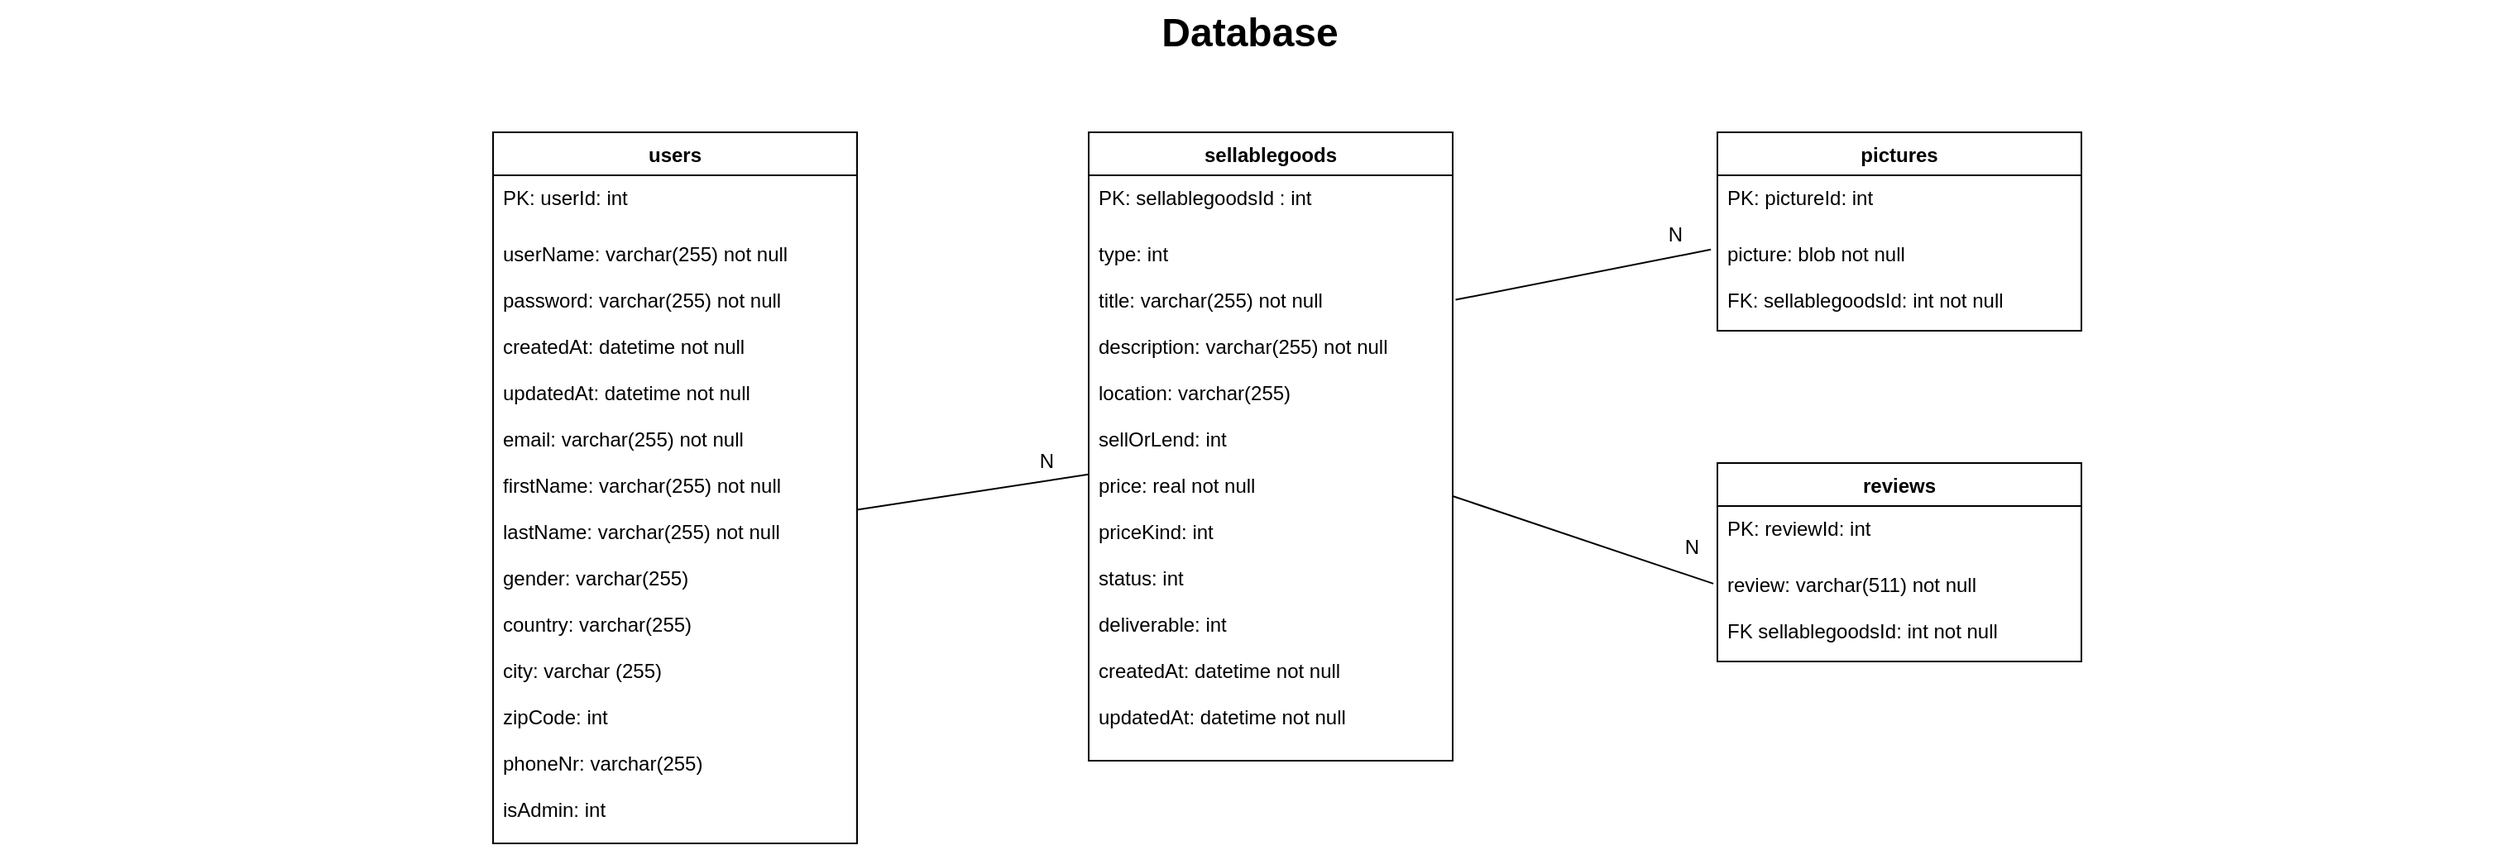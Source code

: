 <mxfile version="13.7.9" type="device"><diagram name="Page-1" id="929967ad-93f9-6ef4-fab6-5d389245f69c"><mxGraphModel dx="1258" dy="674" grid="1" gridSize="10" guides="1" tooltips="1" connect="1" arrows="1" fold="1" page="1" pageScale="1.5" pageWidth="1169" pageHeight="826" background="none" math="0" shadow="0"><root><mxCell id="0" style=";html=1;"/><mxCell id="1" style=";html=1;" parent="0"/><mxCell id="1672d66443f91eb5-23" value="Database" style="text;strokeColor=none;fillColor=none;html=1;fontSize=24;fontStyle=1;verticalAlign=middle;align=center;" parent="1" vertex="1"><mxGeometry x="122" y="160" width="1510" height="40" as="geometry"/></mxCell><mxCell id="buVIUgjPSkEEisubs7Mj-32" value="" style="endArrow=none;html=1;rounded=0;fontSize=12;entryX=-0.001;entryY=0.459;entryDx=0;entryDy=0;entryPerimeter=0;" parent="1" source="buVIUgjPSkEEisubs7Mj-3" target="buVIUgjPSkEEisubs7Mj-25" edge="1"><mxGeometry relative="1" as="geometry"><mxPoint x="580" y="420" as="sourcePoint"/><mxPoint x="740" y="420" as="targetPoint"/></mxGeometry></mxCell><mxCell id="buVIUgjPSkEEisubs7Mj-33" value="N" style="resizable=0;html=1;align=right;verticalAlign=bottom;" parent="buVIUgjPSkEEisubs7Mj-32" connectable="0" vertex="1"><mxGeometry x="1" relative="1" as="geometry"><mxPoint x="-20" y="0.66" as="offset"/></mxGeometry></mxCell><mxCell id="buVIUgjPSkEEisubs7Mj-23" value="sellablegoods" style="swimlane;fontStyle=1;childLayout=stackLayout;horizontal=1;startSize=26;fillColor=none;horizontalStack=0;resizeParent=1;resizeParentMax=0;resizeLast=0;collapsible=1;marginBottom=0;" parent="1" vertex="1"><mxGeometry x="780" y="240" width="220" height="380" as="geometry"><mxRectangle x="560" y="260" width="60" height="26" as="alternateBounds"/></mxGeometry></mxCell><mxCell id="buVIUgjPSkEEisubs7Mj-24" value="PK: sellablegoodsId : int" style="text;strokeColor=none;fillColor=none;align=left;verticalAlign=top;spacingLeft=4;spacingRight=4;overflow=hidden;rotatable=0;points=[[0,0.5],[1,0.5]];portConstraint=eastwest;" parent="buVIUgjPSkEEisubs7Mj-23" vertex="1"><mxGeometry y="26" width="220" height="34" as="geometry"/></mxCell><mxCell id="buVIUgjPSkEEisubs7Mj-25" value="type: int&#10;&#10;title: varchar(255) not null&#10;&#10;description: varchar(255) not null&#10;&#10;location: varchar(255)&#10;&#10;sellOrLend: int&#10;&#10;price: real not null&#10;&#10;priceKind: int&#10;&#10;status: int&#10;&#10;deliverable: int&#10;&#10;createdAt: datetime not null&#10;&#10;updatedAt: datetime not null&#10;" style="text;strokeColor=none;fillColor=none;align=left;verticalAlign=top;spacingLeft=4;spacingRight=4;overflow=hidden;rotatable=0;points=[[0,0.5],[1,0.5]];portConstraint=eastwest;spacingTop=0;fontSize=12;" parent="buVIUgjPSkEEisubs7Mj-23" vertex="1"><mxGeometry y="60" width="220" height="320" as="geometry"/></mxCell><mxCell id="buVIUgjPSkEEisubs7Mj-26" value="pictures" style="swimlane;fontStyle=1;childLayout=stackLayout;horizontal=1;startSize=26;fillColor=none;horizontalStack=0;resizeParent=1;resizeParentMax=0;resizeLast=0;collapsible=1;marginBottom=0;" parent="1" vertex="1"><mxGeometry x="1160" y="240" width="220" height="120" as="geometry"><mxRectangle x="560" y="260" width="60" height="26" as="alternateBounds"/></mxGeometry></mxCell><mxCell id="buVIUgjPSkEEisubs7Mj-27" value="PK: pictureId: int" style="text;strokeColor=none;fillColor=none;align=left;verticalAlign=top;spacingLeft=4;spacingRight=4;overflow=hidden;rotatable=0;points=[[0,0.5],[1,0.5]];portConstraint=eastwest;" parent="buVIUgjPSkEEisubs7Mj-26" vertex="1"><mxGeometry y="26" width="220" height="34" as="geometry"/></mxCell><mxCell id="buVIUgjPSkEEisubs7Mj-28" value="picture: blob not null&#10;&#10;FK: sellablegoodsId: int not null" style="text;strokeColor=none;fillColor=none;align=left;verticalAlign=top;spacingLeft=4;spacingRight=4;overflow=hidden;rotatable=0;points=[[0,0.5],[1,0.5]];portConstraint=eastwest;spacingTop=0;fontSize=12;" parent="buVIUgjPSkEEisubs7Mj-26" vertex="1"><mxGeometry y="60" width="220" height="60" as="geometry"/></mxCell><mxCell id="buVIUgjPSkEEisubs7Mj-36" value="" style="endArrow=none;html=1;rounded=0;fontSize=12;exitX=1.008;exitY=0.129;exitDx=0;exitDy=0;exitPerimeter=0;entryX=-0.018;entryY=0.182;entryDx=0;entryDy=0;entryPerimeter=0;" parent="1" source="buVIUgjPSkEEisubs7Mj-25" target="buVIUgjPSkEEisubs7Mj-28" edge="1"><mxGeometry relative="1" as="geometry"><mxPoint x="1040" y="410" as="sourcePoint"/><mxPoint x="1200" y="410" as="targetPoint"/></mxGeometry></mxCell><mxCell id="buVIUgjPSkEEisubs7Mj-37" value="N" style="resizable=0;html=1;align=right;verticalAlign=bottom;" parent="buVIUgjPSkEEisubs7Mj-36" connectable="0" vertex="1"><mxGeometry x="1" relative="1" as="geometry"><mxPoint x="-16.11" as="offset"/></mxGeometry></mxCell><mxCell id="buVIUgjPSkEEisubs7Mj-38" value="" style="endArrow=none;html=1;rounded=0;fontSize=12;exitX=1;exitY=0.5;exitDx=0;exitDy=0;entryX=-0.011;entryY=0.216;entryDx=0;entryDy=0;entryPerimeter=0;" parent="1" source="buVIUgjPSkEEisubs7Mj-25" target="buVIUgjPSkEEisubs7Mj-31" edge="1"><mxGeometry relative="1" as="geometry"><mxPoint x="1040" y="420" as="sourcePoint"/><mxPoint x="1200" y="420" as="targetPoint"/></mxGeometry></mxCell><mxCell id="buVIUgjPSkEEisubs7Mj-39" value="N" style="resizable=0;html=1;align=right;verticalAlign=bottom;" parent="buVIUgjPSkEEisubs7Mj-38" connectable="0" vertex="1"><mxGeometry x="1" relative="1" as="geometry"><mxPoint x="-7.68" y="-13.04" as="offset"/></mxGeometry></mxCell><mxCell id="buVIUgjPSkEEisubs7Mj-29" value="reviews" style="swimlane;fontStyle=1;childLayout=stackLayout;horizontal=1;startSize=26;fillColor=none;horizontalStack=0;resizeParent=1;resizeParentMax=0;resizeLast=0;collapsible=1;marginBottom=0;" parent="1" vertex="1"><mxGeometry x="1160" y="440" width="220" height="120" as="geometry"><mxRectangle x="560" y="260" width="60" height="26" as="alternateBounds"/></mxGeometry></mxCell><mxCell id="buVIUgjPSkEEisubs7Mj-30" value="PK: reviewId: int" style="text;strokeColor=none;fillColor=none;align=left;verticalAlign=top;spacingLeft=4;spacingRight=4;overflow=hidden;rotatable=0;points=[[0,0.5],[1,0.5]];portConstraint=eastwest;" parent="buVIUgjPSkEEisubs7Mj-29" vertex="1"><mxGeometry y="26" width="220" height="34" as="geometry"/></mxCell><mxCell id="buVIUgjPSkEEisubs7Mj-31" value="review: varchar(511) not null&#10;&#10;FK sellablegoodsId: int not null" style="text;strokeColor=none;fillColor=none;align=left;verticalAlign=top;spacingLeft=4;spacingRight=4;overflow=hidden;rotatable=0;points=[[0,0.5],[1,0.5]];portConstraint=eastwest;spacingTop=0;fontSize=12;" parent="buVIUgjPSkEEisubs7Mj-29" vertex="1"><mxGeometry y="60" width="220" height="60" as="geometry"/></mxCell><mxCell id="buVIUgjPSkEEisubs7Mj-1" value="users" style="swimlane;fontStyle=1;childLayout=stackLayout;horizontal=1;startSize=26;fillColor=none;horizontalStack=0;resizeParent=1;resizeParentMax=0;resizeLast=0;collapsible=1;marginBottom=0;" parent="1" vertex="1"><mxGeometry x="420" y="240" width="220" height="430" as="geometry"><mxRectangle x="560" y="260" width="60" height="26" as="alternateBounds"/></mxGeometry></mxCell><mxCell id="buVIUgjPSkEEisubs7Mj-2" value="PK: userId: int" style="text;strokeColor=none;fillColor=none;align=left;verticalAlign=top;spacingLeft=4;spacingRight=4;overflow=hidden;rotatable=0;points=[[0,0.5],[1,0.5]];portConstraint=eastwest;" parent="buVIUgjPSkEEisubs7Mj-1" vertex="1"><mxGeometry y="26" width="220" height="34" as="geometry"/></mxCell><mxCell id="buVIUgjPSkEEisubs7Mj-3" value="userName: varchar(255) not null&#10;&#10;password: varchar(255) not null&#10;&#10;createdAt: datetime not null&#10;&#10;updatedAt: datetime not null&#10;&#10;email: varchar(255) not null&#10;&#10;firstName: varchar(255) not null&#10;&#10;lastName: varchar(255) not null&#10;&#10;gender: varchar(255)&#10;&#10;country: varchar(255)&#10;&#10;city: varchar (255)&#10;&#10;zipCode: int&#10;&#10;phoneNr: varchar(255)&#10;&#10;isAdmin: int" style="text;strokeColor=none;fillColor=none;align=left;verticalAlign=top;spacingLeft=4;spacingRight=4;overflow=hidden;rotatable=0;points=[[0,0.5],[1,0.5]];portConstraint=eastwest;spacingTop=0;fontSize=12;" parent="buVIUgjPSkEEisubs7Mj-1" vertex="1"><mxGeometry y="60" width="220" height="370" as="geometry"/></mxCell></root></mxGraphModel></diagram></mxfile>